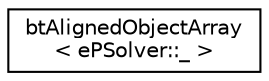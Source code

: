 digraph "Graphical Class Hierarchy"
{
  edge [fontname="Helvetica",fontsize="10",labelfontname="Helvetica",labelfontsize="10"];
  node [fontname="Helvetica",fontsize="10",shape=record];
  rankdir="LR";
  Node1 [label="btAlignedObjectArray\l\< ePSolver::_ \>",height=0.2,width=0.4,color="black", fillcolor="white", style="filled",URL="$classbt_aligned_object_array.html"];
}
